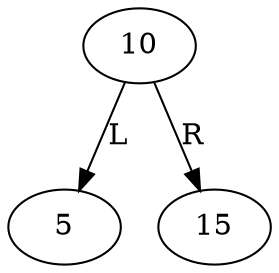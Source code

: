 // Binary Tree
digraph {
	10 [label=10]
	5 [label=5]
	10 -> 5 [label=L]
	15 [label=15]
	10 -> 15 [label=R]
}
